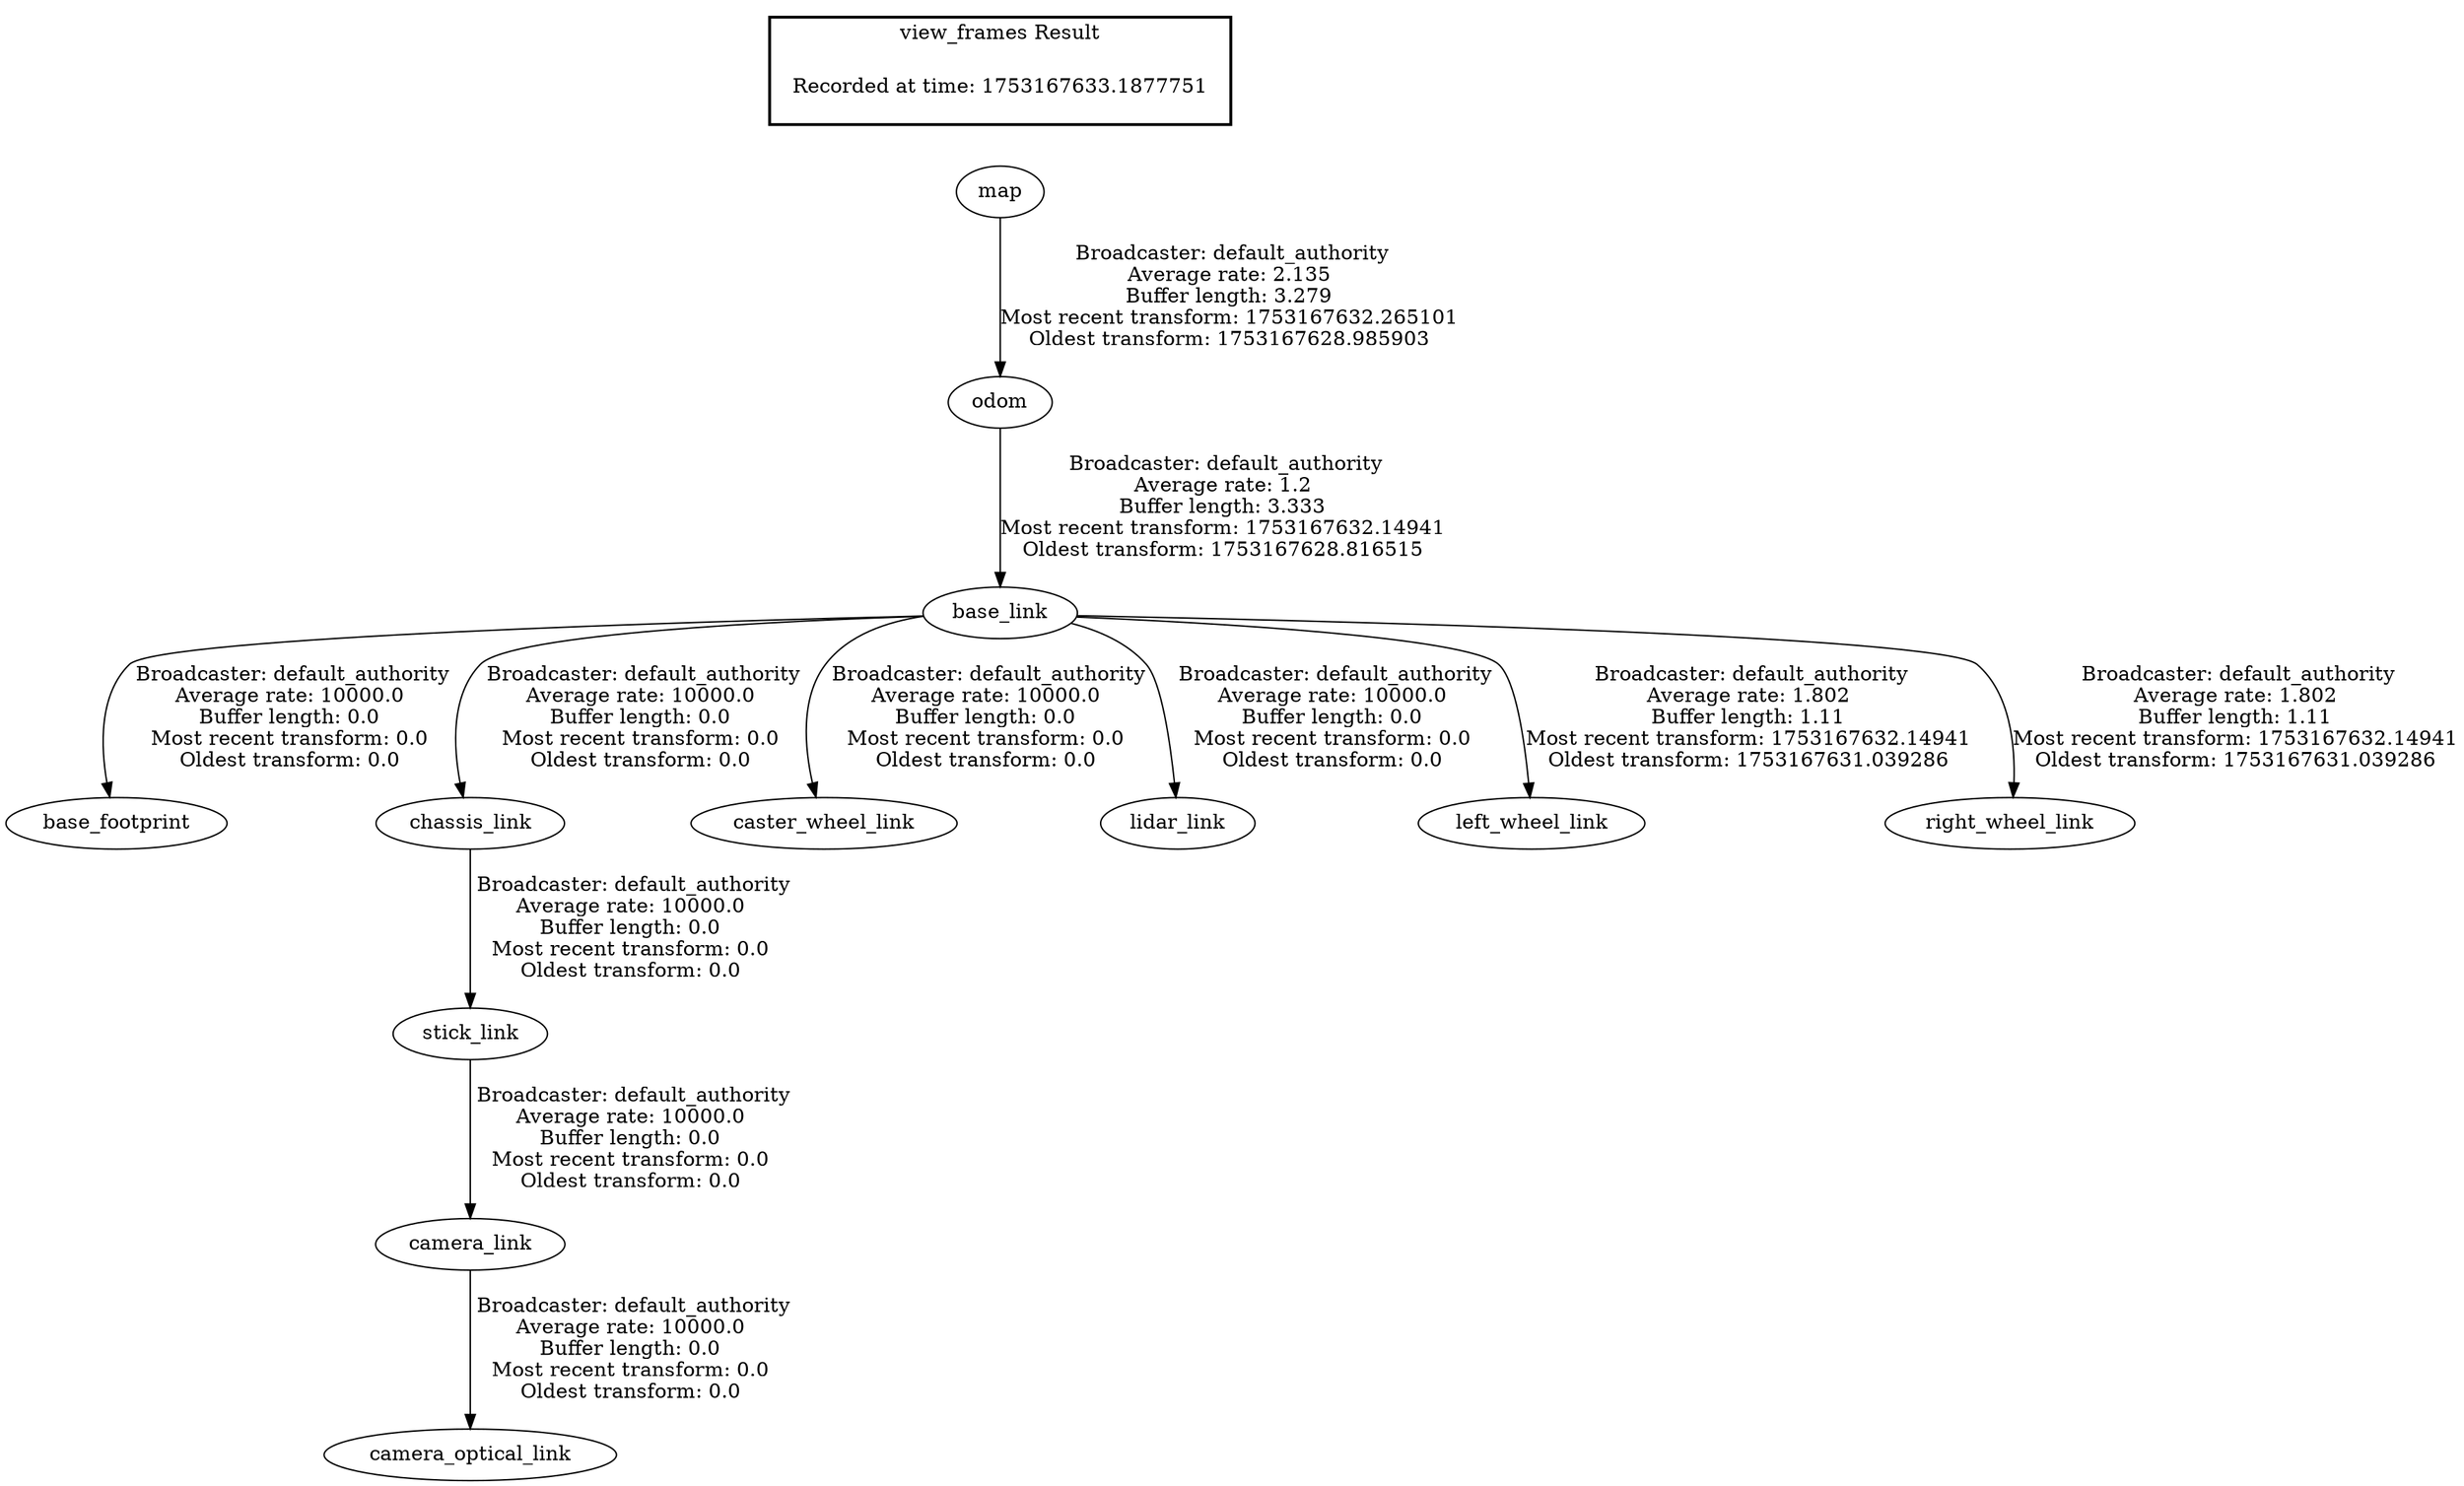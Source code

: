 digraph G {
"odom" -> "base_link"[label=" Broadcaster: default_authority\nAverage rate: 1.2\nBuffer length: 3.333\nMost recent transform: 1753167632.14941\nOldest transform: 1753167628.816515\n"];
"map" -> "odom"[label=" Broadcaster: default_authority\nAverage rate: 2.135\nBuffer length: 3.279\nMost recent transform: 1753167632.265101\nOldest transform: 1753167628.985903\n"];
"base_link" -> "base_footprint"[label=" Broadcaster: default_authority\nAverage rate: 10000.0\nBuffer length: 0.0\nMost recent transform: 0.0\nOldest transform: 0.0\n"];
"stick_link" -> "camera_link"[label=" Broadcaster: default_authority\nAverage rate: 10000.0\nBuffer length: 0.0\nMost recent transform: 0.0\nOldest transform: 0.0\n"];
"chassis_link" -> "stick_link"[label=" Broadcaster: default_authority\nAverage rate: 10000.0\nBuffer length: 0.0\nMost recent transform: 0.0\nOldest transform: 0.0\n"];
"camera_link" -> "camera_optical_link"[label=" Broadcaster: default_authority\nAverage rate: 10000.0\nBuffer length: 0.0\nMost recent transform: 0.0\nOldest transform: 0.0\n"];
"base_link" -> "caster_wheel_link"[label=" Broadcaster: default_authority\nAverage rate: 10000.0\nBuffer length: 0.0\nMost recent transform: 0.0\nOldest transform: 0.0\n"];
"base_link" -> "chassis_link"[label=" Broadcaster: default_authority\nAverage rate: 10000.0\nBuffer length: 0.0\nMost recent transform: 0.0\nOldest transform: 0.0\n"];
"base_link" -> "lidar_link"[label=" Broadcaster: default_authority\nAverage rate: 10000.0\nBuffer length: 0.0\nMost recent transform: 0.0\nOldest transform: 0.0\n"];
"base_link" -> "left_wheel_link"[label=" Broadcaster: default_authority\nAverage rate: 1.802\nBuffer length: 1.11\nMost recent transform: 1753167632.14941\nOldest transform: 1753167631.039286\n"];
"base_link" -> "right_wheel_link"[label=" Broadcaster: default_authority\nAverage rate: 1.802\nBuffer length: 1.11\nMost recent transform: 1753167632.14941\nOldest transform: 1753167631.039286\n"];
edge [style=invis];
 subgraph cluster_legend { style=bold; color=black; label ="view_frames Result";
"Recorded at time: 1753167633.1877751"[ shape=plaintext ] ;
}->"map";
}